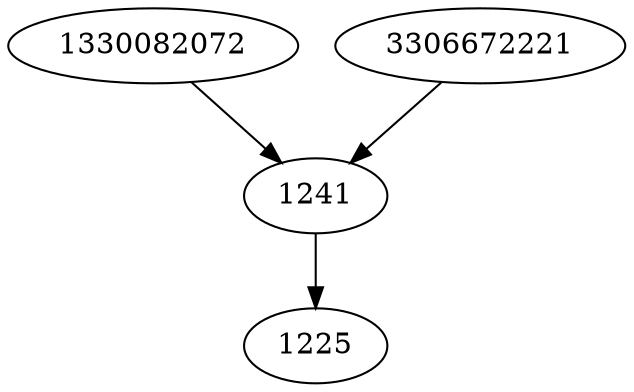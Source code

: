 strict digraph  {
1330082072;
1225;
1241;
3306672221;
1330082072 -> 1241;
1241 -> 1225;
3306672221 -> 1241;
}
